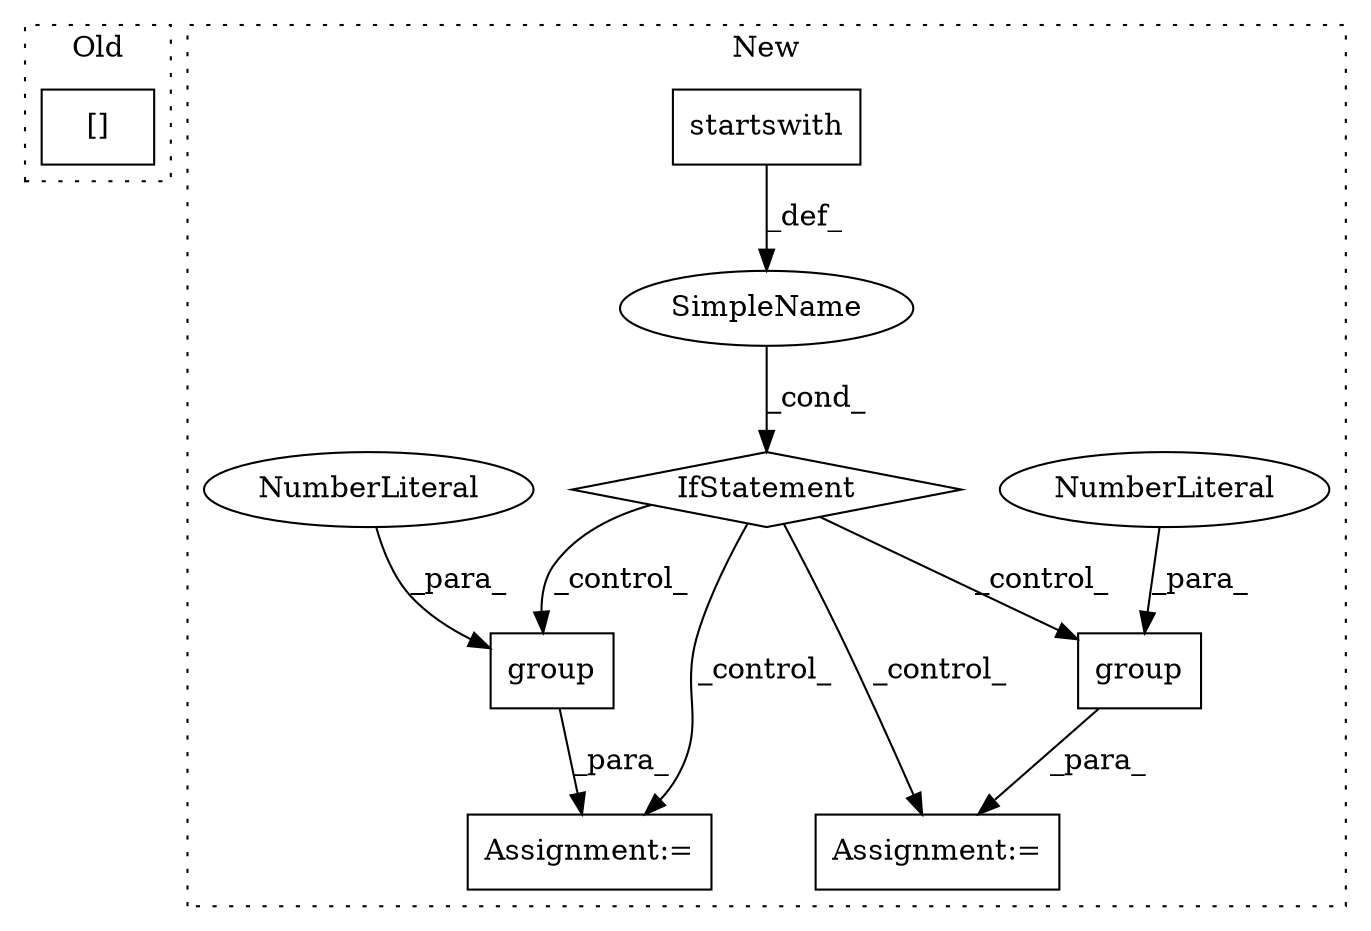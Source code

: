 digraph G {
subgraph cluster0 {
1 [label="[]" a="2" s="5555,5608" l="8,1" shape="box"];
label = "Old";
style="dotted";
}
subgraph cluster1 {
2 [label="group" a="32" s="6172,6179" l="6,1" shape="box"];
3 [label="NumberLiteral" a="34" s="6178" l="1" shape="ellipse"];
4 [label="IfStatement" a="25" s="5874,5905" l="4,2" shape="diamond"];
5 [label="SimpleName" a="42" s="" l="" shape="ellipse"];
6 [label="group" a="32" s="6126,6133" l="6,1" shape="box"];
7 [label="NumberLiteral" a="34" s="6132" l="1" shape="ellipse"];
8 [label="Assignment:=" a="7" s="6161" l="1" shape="box"];
9 [label="Assignment:=" a="7" s="6119" l="1" shape="box"];
10 [label="startswith" a="32" s="5888,5904" l="11,1" shape="box"];
label = "New";
style="dotted";
}
2 -> 8 [label="_para_"];
3 -> 2 [label="_para_"];
4 -> 6 [label="_control_"];
4 -> 2 [label="_control_"];
4 -> 9 [label="_control_"];
4 -> 8 [label="_control_"];
5 -> 4 [label="_cond_"];
6 -> 9 [label="_para_"];
7 -> 6 [label="_para_"];
10 -> 5 [label="_def_"];
}